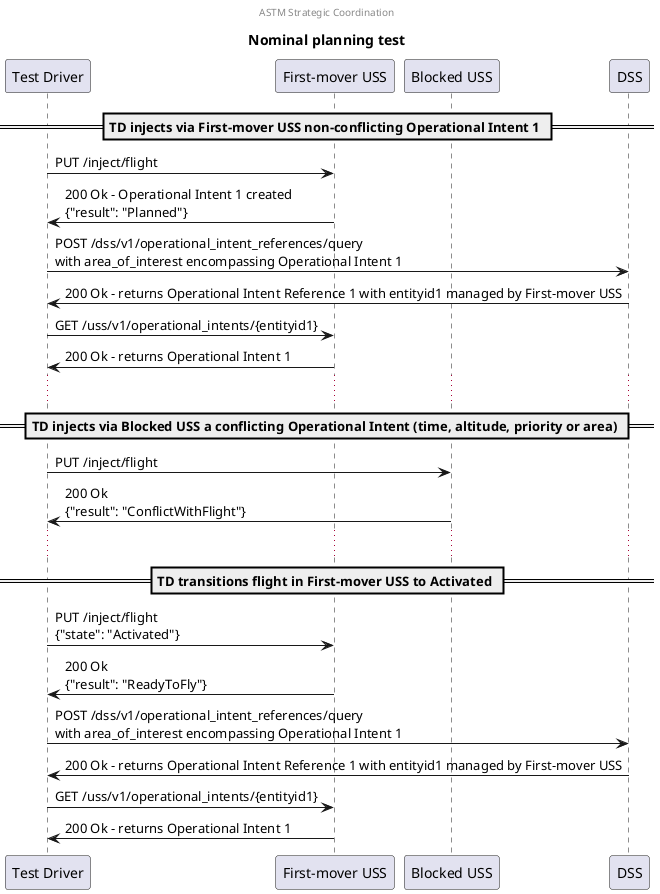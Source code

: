 @startuml
center header ASTM Strategic Coordination
title Nominal planning test

participant "Test Driver" as TD
participant "First-mover USS" as USS1
participant "Blocked USS" as USS2
participant "DSS"

== TD injects via First-mover USS non-conflicting Operational Intent 1 ==

TD -> USS1: PUT /inject/flight
TD <- USS1: 200 Ok - Operational Intent 1 created\n{"result": "Planned"}

TD -> DSS: POST /dss/v1/operational_intent_references/query\nwith area_of_interest encompassing Operational Intent 1
TD <- DSS: 200 Ok - returns Operational Intent Reference 1 with entityid1 managed by First-mover USS

TD -> USS1: GET /uss/v1/operational_intents/{entityid1}
TD <- USS1: 200 Ok - returns Operational Intent 1

...

== TD injects via Blocked USS a conflicting Operational Intent (time, altitude, priority or area) ==

TD -> USS2: PUT /inject/flight
TD <- USS2: 200 Ok\n{"result": "ConflictWithFlight"}

...

== TD transitions flight in First-mover USS to Activated ==

TD -> USS1: PUT /inject/flight\n{"state": "Activated"}
TD <- USS1: 200 Ok\n{"result": "ReadyToFly"}

TD -> DSS: POST /dss/v1/operational_intent_references/query\nwith area_of_interest encompassing Operational Intent 1
TD <- DSS: 200 Ok - returns Operational Intent Reference 1 with entityid1 managed by First-mover USS

TD -> USS1: GET /uss/v1/operational_intents/{entityid1}
TD <- USS1: 200 Ok - returns Operational Intent 1

@enduml
